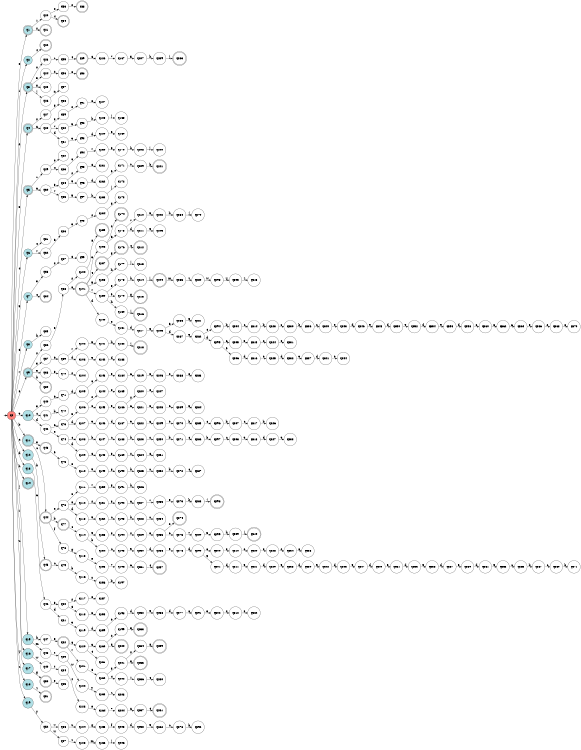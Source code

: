 digraph APTAALF {
__start0 [style = invis, shape = none, label = "", width = 0, height = 0];

rankdir=LR;
size="8,5";

s0 [style="filled", color="black", fillcolor="#ff817b" shape="circle", label="q0"];
s1 [style="rounded,filled", color="black", fillcolor="powderblue" shape="doublecircle", label="q1"];
s2 [style="filled", color="black", fillcolor="powderblue" shape="circle", label="q2"];
s3 [style="rounded,filled", color="black", fillcolor="powderblue" shape="doublecircle", label="q3"];
s4 [style="rounded,filled", color="black", fillcolor="powderblue" shape="doublecircle", label="q4"];
s5 [style="rounded,filled", color="black", fillcolor="powderblue" shape="doublecircle", label="q5"];
s6 [style="filled", color="black", fillcolor="powderblue" shape="circle", label="q6"];
s7 [style="filled", color="black", fillcolor="powderblue" shape="circle", label="q7"];
s8 [style="filled", color="black", fillcolor="powderblue" shape="circle", label="q8"];
s9 [style="rounded,filled", color="black", fillcolor="powderblue" shape="doublecircle", label="q9"];
s10 [style="filled", color="black", fillcolor="powderblue" shape="circle", label="q10"];
s11 [style="rounded,filled", color="black", fillcolor="powderblue" shape="doublecircle", label="q11"];
s12 [style="filled", color="black", fillcolor="powderblue" shape="circle", label="q12"];
s13 [style="filled", color="black", fillcolor="powderblue" shape="circle", label="q13"];
s14 [style="rounded,filled", color="black", fillcolor="powderblue" shape="doublecircle", label="q14"];
s15 [style="filled", color="black", fillcolor="powderblue" shape="circle", label="q15"];
s16 [style="filled", color="black", fillcolor="powderblue" shape="circle", label="q16"];
s17 [style="filled", color="black", fillcolor="powderblue" shape="circle", label="q17"];
s18 [style="filled", color="black", fillcolor="powderblue" shape="circle", label="q18"];
s19 [style="filled", color="black", fillcolor="powderblue" shape="circle", label="q19"];
s20 [style="filled", color="black", fillcolor="white" shape="circle", label="q20"];
s21 [style="rounded,filled", color="black", fillcolor="white" shape="doublecircle", label="q21"];
s22 [style="rounded,filled", color="black", fillcolor="white" shape="doublecircle", label="q22"];
s23 [style="filled", color="black", fillcolor="white" shape="circle", label="q23"];
s24 [style="filled", color="black", fillcolor="white" shape="circle", label="q24"];
s25 [style="filled", color="black", fillcolor="white" shape="circle", label="q25"];
s26 [style="filled", color="black", fillcolor="white" shape="circle", label="q26"];
s27 [style="filled", color="black", fillcolor="white" shape="circle", label="q27"];
s28 [style="filled", color="black", fillcolor="white" shape="circle", label="q28"];
s29 [style="filled", color="black", fillcolor="white" shape="circle", label="q29"];
s30 [style="filled", color="black", fillcolor="white" shape="circle", label="q30"];
s31 [style="filled", color="black", fillcolor="white" shape="circle", label="q31"];
s32 [style="filled", color="black", fillcolor="white" shape="circle", label="q32"];
s33 [style="filled", color="black", fillcolor="white" shape="circle", label="q33"];
s34 [style="rounded,filled", color="black", fillcolor="white" shape="doublecircle", label="q34"];
s35 [style="filled", color="black", fillcolor="white" shape="circle", label="q35"];
s36 [style="filled", color="black", fillcolor="white" shape="circle", label="q36"];
s37 [style="filled", color="black", fillcolor="white" shape="circle", label="q37"];
s38 [style="filled", color="black", fillcolor="white" shape="circle", label="q38"];
s39 [style="rounded,filled", color="black", fillcolor="white" shape="doublecircle", label="q39"];
s40 [style="filled", color="black", fillcolor="white" shape="circle", label="q40"];
s41 [style="filled", color="black", fillcolor="white" shape="circle", label="q41"];
s42 [style="filled", color="black", fillcolor="white" shape="circle", label="q42"];
s43 [style="rounded,filled", color="black", fillcolor="white" shape="doublecircle", label="q43"];
s44 [style="rounded,filled", color="black", fillcolor="white" shape="doublecircle", label="q44"];
s45 [style="rounded,filled", color="black", fillcolor="white" shape="doublecircle", label="q45"];
s46 [style="filled", color="black", fillcolor="white" shape="circle", label="q46"];
s47 [style="filled", color="black", fillcolor="white" shape="circle", label="q47"];
s48 [style="filled", color="black", fillcolor="white" shape="circle", label="q48"];
s49 [style="filled", color="black", fillcolor="white" shape="circle", label="q49"];
s50 [style="rounded,filled", color="black", fillcolor="white" shape="doublecircle", label="q50"];
s51 [style="rounded,filled", color="black", fillcolor="white" shape="doublecircle", label="q51"];
s52 [style="filled", color="black", fillcolor="white" shape="circle", label="q52"];
s53 [style="filled", color="black", fillcolor="white" shape="circle", label="q53"];
s54 [style="rounded,filled", color="black", fillcolor="white" shape="doublecircle", label="q54"];
s55 [style="filled", color="black", fillcolor="white" shape="circle", label="q55"];
s56 [style="filled", color="black", fillcolor="white" shape="circle", label="q56"];
s57 [style="filled", color="black", fillcolor="white" shape="circle", label="q57"];
s58 [style="filled", color="black", fillcolor="white" shape="circle", label="q58"];
s59 [style="filled", color="black", fillcolor="white" shape="circle", label="q59"];
s60 [style="filled", color="black", fillcolor="white" shape="circle", label="q60"];
s61 [style="filled", color="black", fillcolor="white" shape="circle", label="q61"];
s62 [style="filled", color="black", fillcolor="white" shape="circle", label="q62"];
s63 [style="filled", color="black", fillcolor="white" shape="circle", label="q63"];
s64 [style="filled", color="black", fillcolor="white" shape="circle", label="q64"];
s65 [style="filled", color="black", fillcolor="white" shape="circle", label="q65"];
s66 [style="filled", color="black", fillcolor="white" shape="circle", label="q66"];
s67 [style="filled", color="black", fillcolor="white" shape="circle", label="q67"];
s68 [style="filled", color="black", fillcolor="white" shape="circle", label="q68"];
s69 [style="filled", color="black", fillcolor="white" shape="circle", label="q69"];
s70 [style="filled", color="black", fillcolor="white" shape="circle", label="q70"];
s71 [style="filled", color="black", fillcolor="white" shape="circle", label="q71"];
s72 [style="filled", color="black", fillcolor="white" shape="circle", label="q72"];
s73 [style="filled", color="black", fillcolor="white" shape="circle", label="q73"];
s74 [style="filled", color="black", fillcolor="white" shape="circle", label="q74"];
s75 [style="filled", color="black", fillcolor="white" shape="circle", label="q75"];
s76 [style="filled", color="black", fillcolor="white" shape="circle", label="q76"];
s77 [style="rounded,filled", color="black", fillcolor="white" shape="doublecircle", label="q77"];
s78 [style="filled", color="black", fillcolor="white" shape="circle", label="q78"];
s79 [style="filled", color="black", fillcolor="white" shape="circle", label="q79"];
s80 [style="filled", color="black", fillcolor="white" shape="circle", label="q80"];
s81 [style="filled", color="black", fillcolor="white" shape="circle", label="q81"];
s82 [style="rounded,filled", color="black", fillcolor="white" shape="doublecircle", label="q82"];
s83 [style="filled", color="black", fillcolor="white" shape="circle", label="q83"];
s84 [style="filled", color="black", fillcolor="white" shape="circle", label="q84"];
s85 [style="filled", color="black", fillcolor="white" shape="circle", label="q85"];
s86 [style="filled", color="black", fillcolor="white" shape="circle", label="q86"];
s87 [style="filled", color="black", fillcolor="white" shape="circle", label="q87"];
s88 [style="rounded,filled", color="black", fillcolor="white" shape="doublecircle", label="q88"];
s89 [style="rounded,filled", color="black", fillcolor="white" shape="doublecircle", label="q89"];
s90 [style="rounded,filled", color="black", fillcolor="white" shape="doublecircle", label="q90"];
s91 [style="filled", color="black", fillcolor="white" shape="circle", label="q91"];
s92 [style="filled", color="black", fillcolor="white" shape="circle", label="q92"];
s93 [style="filled", color="black", fillcolor="white" shape="circle", label="q93"];
s94 [style="filled", color="black", fillcolor="white" shape="circle", label="q94"];
s95 [style="filled", color="black", fillcolor="white" shape="circle", label="q95"];
s96 [style="filled", color="black", fillcolor="white" shape="circle", label="q96"];
s97 [style="filled", color="black", fillcolor="white" shape="circle", label="q97"];
s98 [style="filled", color="black", fillcolor="white" shape="circle", label="q98"];
s99 [style="filled", color="black", fillcolor="white" shape="circle", label="q99"];
s100 [style="filled", color="black", fillcolor="white" shape="circle", label="q100"];
s101 [style="rounded,filled", color="black", fillcolor="white" shape="doublecircle", label="q101"];
s102 [style="filled", color="black", fillcolor="white" shape="circle", label="q102"];
s103 [style="filled", color="black", fillcolor="white" shape="circle", label="q103"];
s104 [style="filled", color="black", fillcolor="white" shape="circle", label="q104"];
s105 [style="filled", color="black", fillcolor="white" shape="circle", label="q105"];
s106 [style="filled", color="black", fillcolor="white" shape="circle", label="q106"];
s107 [style="filled", color="black", fillcolor="white" shape="circle", label="q107"];
s108 [style="filled", color="black", fillcolor="white" shape="circle", label="q108"];
s109 [style="filled", color="black", fillcolor="white" shape="circle", label="q109"];
s110 [style="filled", color="black", fillcolor="white" shape="circle", label="q110"];
s111 [style="filled", color="black", fillcolor="white" shape="circle", label="q111"];
s112 [style="filled", color="black", fillcolor="white" shape="circle", label="q112"];
s113 [style="filled", color="black", fillcolor="white" shape="circle", label="q113"];
s114 [style="filled", color="black", fillcolor="white" shape="circle", label="q114"];
s115 [style="filled", color="black", fillcolor="white" shape="circle", label="q115"];
s116 [style="filled", color="black", fillcolor="white" shape="circle", label="q116"];
s117 [style="filled", color="black", fillcolor="white" shape="circle", label="q117"];
s118 [style="filled", color="black", fillcolor="white" shape="circle", label="q118"];
s119 [style="filled", color="black", fillcolor="white" shape="circle", label="q119"];
s120 [style="filled", color="black", fillcolor="white" shape="circle", label="q120"];
s121 [style="filled", color="black", fillcolor="white" shape="circle", label="q121"];
s122 [style="filled", color="black", fillcolor="white" shape="circle", label="q122"];
s123 [style="filled", color="black", fillcolor="white" shape="circle", label="q123"];
s124 [style="filled", color="black", fillcolor="white" shape="circle", label="q124"];
s125 [style="filled", color="black", fillcolor="white" shape="circle", label="q125"];
s126 [style="filled", color="black", fillcolor="white" shape="circle", label="q126"];
s127 [style="filled", color="black", fillcolor="white" shape="circle", label="q127"];
s128 [style="filled", color="black", fillcolor="white" shape="circle", label="q128"];
s129 [style="filled", color="black", fillcolor="white" shape="circle", label="q129"];
s130 [style="filled", color="black", fillcolor="white" shape="circle", label="q130"];
s131 [style="filled", color="black", fillcolor="white" shape="circle", label="q131"];
s132 [style="filled", color="black", fillcolor="white" shape="circle", label="q132"];
s133 [style="filled", color="black", fillcolor="white" shape="circle", label="q133"];
s134 [style="filled", color="black", fillcolor="white" shape="circle", label="q134"];
s135 [style="rounded,filled", color="black", fillcolor="white" shape="doublecircle", label="q135"];
s136 [style="filled", color="black", fillcolor="white" shape="circle", label="q136"];
s137 [style="rounded,filled", color="black", fillcolor="white" shape="doublecircle", label="q137"];
s138 [style="filled", color="black", fillcolor="white" shape="circle", label="q138"];
s139 [style="filled", color="black", fillcolor="white" shape="circle", label="q139"];
s140 [style="filled", color="black", fillcolor="white" shape="circle", label="q140"];
s141 [style="filled", color="black", fillcolor="white" shape="circle", label="q141"];
s142 [style="filled", color="black", fillcolor="white" shape="circle", label="q142"];
s143 [style="filled", color="black", fillcolor="white" shape="circle", label="q143"];
s144 [style="filled", color="black", fillcolor="white" shape="circle", label="q144"];
s145 [style="filled", color="black", fillcolor="white" shape="circle", label="q145"];
s146 [style="filled", color="black", fillcolor="white" shape="circle", label="q146"];
s147 [style="filled", color="black", fillcolor="white" shape="circle", label="q147"];
s148 [style="filled", color="black", fillcolor="white" shape="circle", label="q148"];
s149 [style="filled", color="black", fillcolor="white" shape="circle", label="q149"];
s150 [style="filled", color="black", fillcolor="white" shape="circle", label="q150"];
s151 [style="filled", color="black", fillcolor="white" shape="circle", label="q151"];
s152 [style="filled", color="black", fillcolor="white" shape="circle", label="q152"];
s153 [style="filled", color="black", fillcolor="white" shape="circle", label="q153"];
s154 [style="filled", color="black", fillcolor="white" shape="circle", label="q154"];
s155 [style="filled", color="black", fillcolor="white" shape="circle", label="q155"];
s156 [style="filled", color="black", fillcolor="white" shape="circle", label="q156"];
s157 [style="filled", color="black", fillcolor="white" shape="circle", label="q157"];
s158 [style="filled", color="black", fillcolor="white" shape="circle", label="q158"];
s159 [style="filled", color="black", fillcolor="white" shape="circle", label="q159"];
s160 [style="filled", color="black", fillcolor="white" shape="circle", label="q160"];
s161 [style="filled", color="black", fillcolor="white" shape="circle", label="q161"];
s162 [style="filled", color="black", fillcolor="white" shape="circle", label="q162"];
s163 [style="filled", color="black", fillcolor="white" shape="circle", label="q163"];
s164 [style="filled", color="black", fillcolor="white" shape="circle", label="q164"];
s165 [style="filled", color="black", fillcolor="white" shape="circle", label="q165"];
s166 [style="filled", color="black", fillcolor="white" shape="circle", label="q166"];
s167 [style="filled", color="black", fillcolor="white" shape="circle", label="q167"];
s168 [style="filled", color="black", fillcolor="white" shape="circle", label="q168"];
s169 [style="filled", color="black", fillcolor="white" shape="circle", label="q169"];
s170 [style="filled", color="black", fillcolor="white" shape="circle", label="q170"];
s171 [style="filled", color="black", fillcolor="white" shape="circle", label="q171"];
s172 [style="filled", color="black", fillcolor="white" shape="circle", label="q172"];
s173 [style="filled", color="black", fillcolor="white" shape="circle", label="q173"];
s174 [style="rounded,filled", color="black", fillcolor="white" shape="doublecircle", label="q174"];
s175 [style="filled", color="black", fillcolor="white" shape="circle", label="q175"];
s176 [style="rounded,filled", color="black", fillcolor="white" shape="doublecircle", label="q176"];
s177 [style="filled", color="black", fillcolor="white" shape="circle", label="q177"];
s178 [style="filled", color="black", fillcolor="white" shape="circle", label="q178"];
s179 [style="filled", color="black", fillcolor="white" shape="circle", label="q179"];
s180 [style="filled", color="black", fillcolor="white" shape="circle", label="q180"];
s181 [style="filled", color="black", fillcolor="white" shape="circle", label="q181"];
s182 [style="filled", color="black", fillcolor="white" shape="circle", label="q182"];
s183 [style="filled", color="black", fillcolor="white" shape="circle", label="q183"];
s184 [style="filled", color="black", fillcolor="white" shape="circle", label="q184"];
s185 [style="filled", color="black", fillcolor="white" shape="circle", label="q185"];
s186 [style="filled", color="black", fillcolor="white" shape="circle", label="q186"];
s187 [style="filled", color="black", fillcolor="white" shape="circle", label="q187"];
s188 [style="filled", color="black", fillcolor="white" shape="circle", label="q188"];
s189 [style="filled", color="black", fillcolor="white" shape="circle", label="q189"];
s190 [style="filled", color="black", fillcolor="white" shape="circle", label="q190"];
s191 [style="filled", color="black", fillcolor="white" shape="circle", label="q191"];
s192 [style="filled", color="black", fillcolor="white" shape="circle", label="q192"];
s193 [style="filled", color="black", fillcolor="white" shape="circle", label="q193"];
s194 [style="filled", color="black", fillcolor="white" shape="circle", label="q194"];
s195 [style="filled", color="black", fillcolor="white" shape="circle", label="q195"];
s196 [style="filled", color="black", fillcolor="white" shape="circle", label="q196"];
s197 [style="filled", color="black", fillcolor="white" shape="circle", label="q197"];
s198 [style="filled", color="black", fillcolor="white" shape="circle", label="q198"];
s199 [style="filled", color="black", fillcolor="white" shape="circle", label="q199"];
s200 [style="rounded,filled", color="black", fillcolor="white" shape="doublecircle", label="q200"];
s201 [style="filled", color="black", fillcolor="white" shape="circle", label="q201"];
s202 [style="filled", color="black", fillcolor="white" shape="circle", label="q202"];
s203 [style="filled", color="black", fillcolor="white" shape="circle", label="q203"];
s204 [style="filled", color="black", fillcolor="white" shape="circle", label="q204"];
s205 [style="filled", color="black", fillcolor="white" shape="circle", label="q205"];
s206 [style="filled", color="black", fillcolor="white" shape="circle", label="q206"];
s207 [style="filled", color="black", fillcolor="white" shape="circle", label="q207"];
s208 [style="filled", color="black", fillcolor="white" shape="circle", label="q208"];
s209 [style="filled", color="black", fillcolor="white" shape="circle", label="q209"];
s210 [style="filled", color="black", fillcolor="white" shape="circle", label="q210"];
s211 [style="filled", color="black", fillcolor="white" shape="circle", label="q211"];
s212 [style="rounded,filled", color="black", fillcolor="white" shape="doublecircle", label="q212"];
s213 [style="filled", color="black", fillcolor="white" shape="circle", label="q213"];
s214 [style="filled", color="black", fillcolor="white" shape="circle", label="q214"];
s215 [style="rounded,filled", color="black", fillcolor="white" shape="doublecircle", label="q215"];
s216 [style="rounded,filled", color="black", fillcolor="white" shape="doublecircle", label="q216"];
s217 [style="filled", color="black", fillcolor="white" shape="circle", label="q217"];
s218 [style="rounded,filled", color="black", fillcolor="white" shape="doublecircle", label="q218"];
s219 [style="filled", color="black", fillcolor="white" shape="circle", label="q219"];
s220 [style="filled", color="black", fillcolor="white" shape="circle", label="q220"];
s221 [style="filled", color="black", fillcolor="white" shape="circle", label="q221"];
s222 [style="filled", color="black", fillcolor="white" shape="circle", label="q222"];
s223 [style="filled", color="black", fillcolor="white" shape="circle", label="q223"];
s224 [style="filled", color="black", fillcolor="white" shape="circle", label="q224"];
s225 [style="filled", color="black", fillcolor="white" shape="circle", label="q225"];
s226 [style="filled", color="black", fillcolor="white" shape="circle", label="q226"];
s227 [style="filled", color="black", fillcolor="white" shape="circle", label="q227"];
s228 [style="filled", color="black", fillcolor="white" shape="circle", label="q228"];
s229 [style="filled", color="black", fillcolor="white" shape="circle", label="q229"];
s230 [style="filled", color="black", fillcolor="white" shape="circle", label="q230"];
s231 [style="filled", color="black", fillcolor="white" shape="circle", label="q231"];
s232 [style="filled", color="black", fillcolor="white" shape="circle", label="q232"];
s233 [style="rounded,filled", color="black", fillcolor="white" shape="doublecircle", label="q233"];
s234 [style="filled", color="black", fillcolor="white" shape="circle", label="q234"];
s235 [style="rounded,filled", color="black", fillcolor="white" shape="doublecircle", label="q235"];
s236 [style="filled", color="black", fillcolor="white" shape="circle", label="q236"];
s237 [style="filled", color="black", fillcolor="white" shape="circle", label="q237"];
s238 [style="filled", color="black", fillcolor="white" shape="circle", label="q238"];
s239 [style="filled", color="black", fillcolor="white" shape="circle", label="q239"];
s240 [style="filled", color="black", fillcolor="white" shape="circle", label="q240"];
s241 [style="rounded,filled", color="black", fillcolor="white" shape="doublecircle", label="q241"];
s242 [style="filled", color="black", fillcolor="white" shape="circle", label="q242"];
s243 [style="filled", color="black", fillcolor="white" shape="circle", label="q243"];
s244 [style="rounded,filled", color="black", fillcolor="white" shape="doublecircle", label="q244"];
s245 [style="filled", color="black", fillcolor="white" shape="circle", label="q245"];
s246 [style="filled", color="black", fillcolor="white" shape="circle", label="q246"];
s247 [style="filled", color="black", fillcolor="white" shape="circle", label="q247"];
s248 [style="filled", color="black", fillcolor="white" shape="circle", label="q248"];
s249 [style="filled", color="black", fillcolor="white" shape="circle", label="q249"];
s250 [style="filled", color="black", fillcolor="white" shape="circle", label="q250"];
s251 [style="filled", color="black", fillcolor="white" shape="circle", label="q251"];
s252 [style="filled", color="black", fillcolor="white" shape="circle", label="q252"];
s253 [style="filled", color="black", fillcolor="white" shape="circle", label="q253"];
s254 [style="filled", color="black", fillcolor="white" shape="circle", label="q254"];
s255 [style="filled", color="black", fillcolor="white" shape="circle", label="q255"];
s256 [style="filled", color="black", fillcolor="white" shape="circle", label="q256"];
s257 [style="rounded,filled", color="black", fillcolor="white" shape="doublecircle", label="q257"];
s258 [style="filled", color="black", fillcolor="white" shape="circle", label="q258"];
s259 [style="rounded,filled", color="black", fillcolor="white" shape="doublecircle", label="q259"];
s260 [style="filled", color="black", fillcolor="white" shape="circle", label="q260"];
s261 [style="rounded,filled", color="black", fillcolor="white" shape="doublecircle", label="q261"];
s262 [style="filled", color="black", fillcolor="white" shape="circle", label="q262"];
s263 [style="rounded,filled", color="black", fillcolor="white" shape="doublecircle", label="q263"];
s264 [style="filled", color="black", fillcolor="white" shape="circle", label="q264"];
s265 [style="filled", color="black", fillcolor="white" shape="circle", label="q265"];
s266 [style="filled", color="black", fillcolor="white" shape="circle", label="q266"];
s267 [style="filled", color="black", fillcolor="white" shape="circle", label="q267"];
s268 [style="filled", color="black", fillcolor="white" shape="circle", label="q268"];
s269 [style="filled", color="black", fillcolor="white" shape="circle", label="q269"];
s270 [style="filled", color="black", fillcolor="white" shape="circle", label="q270"];
s271 [style="filled", color="black", fillcolor="white" shape="circle", label="q271"];
s272 [style="filled", color="black", fillcolor="white" shape="circle", label="q272"];
s273 [style="filled", color="black", fillcolor="white" shape="circle", label="q273"];
s274 [style="rounded,filled", color="black", fillcolor="white" shape="doublecircle", label="q274"];
s275 [style="filled", color="black", fillcolor="white" shape="circle", label="q275"];
s276 [style="filled", color="black", fillcolor="white" shape="circle", label="q276"];
s277 [style="filled", color="black", fillcolor="white" shape="circle", label="q277"];
s278 [style="filled", color="black", fillcolor="white" shape="circle", label="q278"];
s279 [style="filled", color="black", fillcolor="white" shape="circle", label="q279"];
s280 [style="filled", color="black", fillcolor="white" shape="circle", label="q280"];
s281 [style="filled", color="black", fillcolor="white" shape="circle", label="q281"];
s282 [style="filled", color="black", fillcolor="white" shape="circle", label="q282"];
s283 [style="filled", color="black", fillcolor="white" shape="circle", label="q283"];
s284 [style="filled", color="black", fillcolor="white" shape="circle", label="q284"];
s285 [style="filled", color="black", fillcolor="white" shape="circle", label="q285"];
s286 [style="filled", color="black", fillcolor="white" shape="circle", label="q286"];
s287 [style="filled", color="black", fillcolor="white" shape="circle", label="q287"];
s288 [style="filled", color="black", fillcolor="white" shape="circle", label="q288"];
s289 [style="filled", color="black", fillcolor="white" shape="circle", label="q289"];
s290 [style="filled", color="black", fillcolor="white" shape="circle", label="q290"];
s291 [style="filled", color="black", fillcolor="white" shape="circle", label="q291"];
s292 [style="filled", color="black", fillcolor="white" shape="circle", label="q292"];
s293 [style="filled", color="black", fillcolor="white" shape="circle", label="q293"];
s294 [style="filled", color="black", fillcolor="white" shape="circle", label="q294"];
s295 [style="filled", color="black", fillcolor="white" shape="circle", label="q295"];
s296 [style="filled", color="black", fillcolor="white" shape="circle", label="q296"];
s297 [style="filled", color="black", fillcolor="white" shape="circle", label="q297"];
s298 [style="rounded,filled", color="black", fillcolor="white" shape="doublecircle", label="q298"];
s299 [style="filled", color="black", fillcolor="white" shape="circle", label="q299"];
s300 [style="filled", color="black", fillcolor="white" shape="circle", label="q300"];
s301 [style="filled", color="black", fillcolor="white" shape="circle", label="q301"];
s302 [style="filled", color="black", fillcolor="white" shape="circle", label="q302"];
s303 [style="filled", color="black", fillcolor="white" shape="circle", label="q303"];
s304 [style="filled", color="black", fillcolor="white" shape="circle", label="q304"];
s305 [style="filled", color="black", fillcolor="white" shape="circle", label="q305"];
s306 [style="filled", color="black", fillcolor="white" shape="circle", label="q306"];
s307 [style="filled", color="black", fillcolor="white" shape="circle", label="q307"];
s308 [style="filled", color="black", fillcolor="white" shape="circle", label="q308"];
s309 [style="filled", color="black", fillcolor="white" shape="circle", label="q309"];
s310 [style="filled", color="black", fillcolor="white" shape="circle", label="q310"];
s311 [style="filled", color="black", fillcolor="white" shape="circle", label="q311"];
s312 [style="filled", color="black", fillcolor="white" shape="circle", label="q312"];
s313 [style="filled", color="black", fillcolor="white" shape="circle", label="q313"];
s314 [style="filled", color="black", fillcolor="white" shape="circle", label="q314"];
s315 [style="filled", color="black", fillcolor="white" shape="circle", label="q315"];
s316 [style="filled", color="black", fillcolor="white" shape="circle", label="q316"];
s317 [style="filled", color="black", fillcolor="white" shape="circle", label="q317"];
s318 [style="filled", color="black", fillcolor="white" shape="circle", label="q318"];
s319 [style="rounded,filled", color="black", fillcolor="white" shape="doublecircle", label="q319"];
s320 [style="filled", color="black", fillcolor="white" shape="circle", label="q320"];
s321 [style="filled", color="black", fillcolor="white" shape="circle", label="q321"];
s322 [style="filled", color="black", fillcolor="white" shape="circle", label="q322"];
s323 [style="filled", color="black", fillcolor="white" shape="circle", label="q323"];
s324 [style="filled", color="black", fillcolor="white" shape="circle", label="q324"];
s325 [style="filled", color="black", fillcolor="white" shape="circle", label="q325"];
s326 [style="filled", color="black", fillcolor="white" shape="circle", label="q326"];
s327 [style="filled", color="black", fillcolor="white" shape="circle", label="q327"];
s328 [style="filled", color="black", fillcolor="white" shape="circle", label="q328"];
s329 [style="filled", color="black", fillcolor="white" shape="circle", label="q329"];
s330 [style="filled", color="black", fillcolor="white" shape="circle", label="q330"];
s331 [style="filled", color="black", fillcolor="white" shape="circle", label="q331"];
s332 [style="filled", color="black", fillcolor="white" shape="circle", label="q332"];
s333 [style="filled", color="black", fillcolor="white" shape="circle", label="q333"];
s334 [style="filled", color="black", fillcolor="white" shape="circle", label="q334"];
s335 [style="filled", color="black", fillcolor="white" shape="circle", label="q335"];
s336 [style="filled", color="black", fillcolor="white" shape="circle", label="q336"];
s337 [style="filled", color="black", fillcolor="white" shape="circle", label="q337"];
s338 [style="filled", color="black", fillcolor="white" shape="circle", label="q338"];
s339 [style="filled", color="black", fillcolor="white" shape="circle", label="q339"];
s340 [style="filled", color="black", fillcolor="white" shape="circle", label="q340"];
s341 [style="filled", color="black", fillcolor="white" shape="circle", label="q341"];
s342 [style="filled", color="black", fillcolor="white" shape="circle", label="q342"];
s343 [style="filled", color="black", fillcolor="white" shape="circle", label="q343"];
s344 [style="filled", color="black", fillcolor="white" shape="circle", label="q344"];
s345 [style="filled", color="black", fillcolor="white" shape="circle", label="q345"];
s346 [style="filled", color="black", fillcolor="white" shape="circle", label="q346"];
s347 [style="filled", color="black", fillcolor="white" shape="circle", label="q347"];
s348 [style="filled", color="black", fillcolor="white" shape="circle", label="q348"];
s349 [style="filled", color="black", fillcolor="white" shape="circle", label="q349"];
s350 [style="filled", color="black", fillcolor="white" shape="circle", label="q350"];
s351 [style="filled", color="black", fillcolor="white" shape="circle", label="q351"];
s352 [style="filled", color="black", fillcolor="white" shape="circle", label="q352"];
s353 [style="filled", color="black", fillcolor="white" shape="circle", label="q353"];
s354 [style="filled", color="black", fillcolor="white" shape="circle", label="q354"];
s355 [style="filled", color="black", fillcolor="white" shape="circle", label="q355"];
s356 [style="filled", color="black", fillcolor="white" shape="circle", label="q356"];
s357 [style="filled", color="black", fillcolor="white" shape="circle", label="q357"];
s358 [style="filled", color="black", fillcolor="white" shape="circle", label="q358"];
s359 [style="filled", color="black", fillcolor="white" shape="circle", label="q359"];
s360 [style="filled", color="black", fillcolor="white" shape="circle", label="q360"];
s361 [style="filled", color="black", fillcolor="white" shape="circle", label="q361"];
s362 [style="filled", color="black", fillcolor="white" shape="circle", label="q362"];
s363 [style="filled", color="black", fillcolor="white" shape="circle", label="q363"];
s364 [style="filled", color="black", fillcolor="white" shape="circle", label="q364"];
s365 [style="filled", color="black", fillcolor="white" shape="circle", label="q365"];
s366 [style="filled", color="black", fillcolor="white" shape="circle", label="q366"];
s367 [style="filled", color="black", fillcolor="white" shape="circle", label="q367"];
s368 [style="filled", color="black", fillcolor="white" shape="circle", label="q368"];
s369 [style="filled", color="black", fillcolor="white" shape="circle", label="q369"];
s370 [style="filled", color="black", fillcolor="white" shape="circle", label="q370"];
s371 [style="filled", color="black", fillcolor="white" shape="circle", label="q371"];
subgraph cluster_main { 
	graph [pad=".75", ranksep="0.15", nodesep="0.15"];
	 style=invis; 
	__start0 -> s0 [penwidth=2];
}
s0 -> s1 [label="0"];
s0 -> s2 [label="1"];
s0 -> s3 [label="2"];
s0 -> s4 [label="3"];
s0 -> s5 [label="4"];
s0 -> s6 [label="5"];
s0 -> s7 [label="6"];
s0 -> s8 [label="7"];
s0 -> s9 [label="8"];
s0 -> s10 [label="9"];
s0 -> s11 [label="b"];
s0 -> s12 [label="c"];
s0 -> s13 [label="d"];
s0 -> s14 [label="h"];
s0 -> s15 [label="j"];
s0 -> s16 [label="r"];
s0 -> s17 [label="u"];
s0 -> s18 [label="y"];
s0 -> s19 [label="z"];
s1 -> s20 [label="1"];
s1 -> s21 [label="2"];
s2 -> s22 [label="4"];
s3 -> s23 [label="0"];
s3 -> s24 [label="3"];
s3 -> s25 [label="8"];
s3 -> s26 [label="j"];
s4 -> s27 [label="2"];
s4 -> s28 [label="6"];
s5 -> s29 [label="1"];
s5 -> s30 [label="6"];
s6 -> s31 [label="4"];
s6 -> s32 [label="7"];
s7 -> s33 [label="3"];
s7 -> s34 [label="4"];
s8 -> s35 [label="h"];
s9 -> s36 [label="2"];
s9 -> s37 [label="3"];
s9 -> s38 [label="9"];
s9 -> s39 [label="b"];
s10 -> s40 [label="3"];
s10 -> s41 [label="c"];
s10 -> s42 [label="d"];
s11 -> s43 [label="8"];
s11 -> s44 [label="c"];
s12 -> s45 [label="b"];
s13 -> s46 [label="6"];
s15 -> s47 [label="h"];
s15 -> s48 [label="m"];
s16 -> s49 [label="w"];
s17 -> s50 [label="g"];
s18 -> s51 [label="z"];
s19 -> s52 [label="y"];
s20 -> s53 [label="0"];
s20 -> s54 [label="4"];
s23 -> s55 [label="1"];
s24 -> s56 [label="2"];
s26 -> s57 [label="n"];
s27 -> s58 [label="8"];
s28 -> s59 [label="3"];
s28 -> s60 [label="7"];
s28 -> s61 [label="d"];
s29 -> s62 [label="0"];
s29 -> s63 [label="4"];
s30 -> s64 [label="3"];
s30 -> s65 [label="7"];
s32 -> s66 [label="6"];
s33 -> s67 [label="2"];
s36 -> s68 [label="3"];
s37 -> s69 [label="6"];
s38 -> s70 [label="8"];
s40 -> s71 [label="6"];
s41 -> s72 [label="b"];
s42 -> s73 [label="6"];
s42 -> s74 [label="9"];
s43 -> s75 [label="9"];
s44 -> s76 [label="9"];
s44 -> s77 [label="b"];
s44 -> s78 [label="f"];
s45 -> s79 [label="c"];
s46 -> s80 [label="3"];
s46 -> s81 [label="d"];
s47 -> s82 [label="5"];
s48 -> s83 [label="t"];
s49 -> s84 [label="t"];
s50 -> s85 [label="e"];
s52 -> s86 [label="v"];
s52 -> s87 [label="w"];
s53 -> s88 [label="2"];
s55 -> s89 [label="4"];
s56 -> s90 [label="8"];
s59 -> s91 [label="2"];
s60 -> s92 [label="5"];
s61 -> s93 [label="9"];
s63 -> s94 [label="6"];
s64 -> s95 [label="2"];
s64 -> s96 [label="9"];
s65 -> s97 [label="5"];
s66 -> s98 [label="3"];
s67 -> s99 [label="8"];
s68 -> s100 [label="2"];
s68 -> s101 [label="6"];
s69 -> s102 [label="7"];
s69 -> s103 [label="d"];
s70 -> s104 [label="2"];
s71 -> s105 [label="d"];
s73 -> s106 [label="3"];
s73 -> s107 [label="d"];
s74 -> s108 [label="c"];
s74 -> s109 [label="d"];
s75 -> s110 [label="8"];
s76 -> s111 [label="6"];
s76 -> s112 [label="8"];
s76 -> s113 [label="d"];
s77 -> s114 [label="c"];
s78 -> s115 [label="g"];
s79 -> s116 [label="b"];
s80 -> s117 [label="2"];
s80 -> s118 [label="6"];
s81 -> s119 [label="9"];
s82 -> s120 [label="6"];
s82 -> s121 [label="7"];
s83 -> s122 [label="w"];
s84 -> s123 [label="s"];
s86 -> s124 [label="u"];
s87 -> s125 [label="t"];
s89 -> s126 [label="6"];
s91 -> s127 [label="8"];
s92 -> s128 [label="h"];
s93 -> s129 [label="d"];
s94 -> s130 [label="7"];
s95 -> s131 [label="8"];
s96 -> s132 [label="d"];
s97 -> s133 [label="h"];
s98 -> s134 [label="2"];
s100 -> s135 [label="8"];
s101 -> s136 [label="3"];
s101 -> s137 [label="4"];
s101 -> s138 [label="5"];
s101 -> s139 [label="7"];
s101 -> s140 [label="d"];
s102 -> s141 [label="5"];
s103 -> s142 [label="9"];
s105 -> s143 [label="6"];
s106 -> s144 [label="2"];
s106 -> s145 [label="6"];
s107 -> s146 [label="9"];
s108 -> s147 [label="b"];
s109 -> s148 [label="6"];
s110 -> s149 [label="9"];
s111 -> s150 [label="7"];
s112 -> s151 [label="2"];
s113 -> s152 [label="9"];
s114 -> s153 [label="9"];
s114 -> s154 [label="b"];
s115 -> s155 [label="e"];
s116 -> s156 [label="c"];
s117 -> s157 [label="8"];
s118 -> s158 [label="3"];
s119 -> s159 [label="d"];
s120 -> s160 [label="3"];
s120 -> s161 [label="4"];
s121 -> s162 [label="6"];
s122 -> s163 [label="y"];
s123 -> s164 [label="e"];
s124 -> s165 [label="g"];
s125 -> s166 [label="m"];
s126 -> s167 [label="7"];
s128 -> s168 [label="j"];
s129 -> s169 [label="9"];
s130 -> s170 [label="5"];
s132 -> s171 [label="9"];
s133 -> s172 [label="j"];
s134 -> s173 [label="8"];
s136 -> s174 [label="2"];
s136 -> s175 [label="6"];
s137 -> s176 [label="5"];
s138 -> s177 [label="h"];
s139 -> s178 [label="5"];
s139 -> s179 [label="e"];
s139 -> s180 [label="h"];
s140 -> s181 [label="9"];
s141 -> s182 [label="h"];
s142 -> s183 [label="d"];
s143 -> s184 [label="3"];
s144 -> s185 [label="8"];
s145 -> s186 [label="3"];
s146 -> s187 [label="d"];
s147 -> s188 [label="c"];
s148 -> s189 [label="3"];
s149 -> s190 [label="8"];
s150 -> s191 [label="5"];
s151 -> s192 [label="3"];
s152 -> s193 [label="c"];
s153 -> s194 [label="8"];
s154 -> s195 [label="c"];
s155 -> s196 [label="7"];
s156 -> s197 [label="b"];
s159 -> s198 [label="9"];
s160 -> s199 [label="2"];
s160 -> s200 [label="8"];
s162 -> s201 [label="3"];
s162 -> s202 [label="4"];
s163 -> s203 [label="z"];
s164 -> s204 [label="7"];
s165 -> s205 [label="f"];
s166 -> s206 [label="j"];
s167 -> s207 [label="5"];
s170 -> s208 [label="h"];
s171 -> s209 [label="c"];
s175 -> s210 [label="7"];
s175 -> s211 [label="d"];
s176 -> s212 [label="4"];
s177 -> s213 [label="j"];
s178 -> s214 [label="h"];
s179 -> s215 [label="g"];
s180 -> s216 [label="j"];
s181 -> s217 [label="d"];
s182 -> s218 [label="j"];
s184 -> s219 [label="6"];
s186 -> s220 [label="2"];
s186 -> s221 [label="6"];
s187 -> s222 [label="9"];
s188 -> s223 [label="b"];
s189 -> s224 [label="2"];
s190 -> s225 [label="b"];
s191 -> s226 [label="h"];
s192 -> s227 [label="6"];
s193 -> s228 [label="b"];
s194 -> s229 [label="2"];
s195 -> s230 [label="9"];
s196 -> s231 [label="6"];
s198 -> s232 [label="d"];
s199 -> s233 [label="8"];
s201 -> s234 [label="2"];
s201 -> s235 [label="8"];
s202 -> s236 [label="1"];
s204 -> s237 [label="6"];
s205 -> s238 [label="d"];
s207 -> s239 [label="h"];
s208 -> s240 [label="j"];
s209 -> s241 [label="b"];
s210 -> s242 [label="5"];
s211 -> s243 [label="9"];
s214 -> s244 [label="j"];
s217 -> s245 [label="9"];
s219 -> s246 [label="3"];
s220 -> s247 [label="8"];
s221 -> s248 [label="3"];
s222 -> s249 [label="3"];
s223 -> s250 [label="c"];
s224 -> s251 [label="8"];
s225 -> s252 [label="c"];
s227 -> s253 [label="7"];
s228 -> s254 [label="c"];
s229 -> s255 [label="3"];
s230 -> s256 [label="d"];
s231 -> s257 [label="4"];
s232 -> s258 [label="9"];
s234 -> s259 [label="8"];
s236 -> s260 [label="4"];
s237 -> s261 [label="4"];
s238 -> s262 [label="9"];
s239 -> s263 [label="j"];
s242 -> s264 [label="h"];
s244 -> s265 [label="m"];
s245 -> s266 [label="6"];
s245 -> s267 [label="d"];
s246 -> s268 [label="2"];
s248 -> s269 [label="6"];
s249 -> s270 [label="9"];
s250 -> s271 [label="b"];
s252 -> s272 [label="b"];
s253 -> s273 [label="5"];
s255 -> s274 [label="2"];
s255 -> s275 [label="6"];
s256 -> s276 [label="9"];
s258 -> s277 [label="d"];
s262 -> s278 [label="c"];
s264 -> s279 [label="j"];
s265 -> s280 [label="t"];
s266 -> s281 [label="9"];
s267 -> s282 [label="9"];
s268 -> s283 [label="8"];
s269 -> s284 [label="3"];
s270 -> s285 [label="b"];
s271 -> s286 [label="c"];
s272 -> s287 [label="c"];
s273 -> s288 [label="h"];
s275 -> s289 [label="7"];
s276 -> s290 [label="d"];
s277 -> s291 [label="6"];
s278 -> s292 [label="b"];
s280 -> s293 [label="w"];
s282 -> s294 [label="c"];
s282 -> s295 [label="d"];
s285 -> s296 [label="c"];
s286 -> s297 [label="b"];
s288 -> s298 [label="j"];
s289 -> s299 [label="5"];
s290 -> s300 [label="6"];
s290 -> s301 [label="9"];
s291 -> s302 [label="3"];
s293 -> s303 [label="y"];
s294 -> s304 [label="b"];
s295 -> s305 [label="6"];
s295 -> s306 [label="9"];
s296 -> s307 [label="b"];
s297 -> s308 [label="c"];
s299 -> s309 [label="h"];
s300 -> s310 [label="3"];
s301 -> s311 [label="d"];
s302 -> s312 [label="2"];
s303 -> s313 [label="z"];
s304 -> s314 [label="c"];
s305 -> s315 [label="3"];
s306 -> s316 [label="d"];
s307 -> s317 [label="c"];
s308 -> s318 [label="9"];
s309 -> s319 [label="j"];
s310 -> s320 [label="6"];
s311 -> s321 [label="9"];
s312 -> s322 [label="8"];
s314 -> s323 [label="b"];
s315 -> s324 [label="2"];
s316 -> s325 [label="9"];
s317 -> s326 [label="b"];
s318 -> s327 [label="d"];
s320 -> s328 [label="3"];
s321 -> s329 [label="d"];
s323 -> s330 [label="c"];
s324 -> s331 [label="8"];
s325 -> s332 [label="d"];
s327 -> s333 [label="9"];
s328 -> s334 [label="2"];
s329 -> s335 [label="9"];
s330 -> s336 [label="b"];
s332 -> s337 [label="9"];
s334 -> s338 [label="8"];
s335 -> s339 [label="d"];
s336 -> s340 [label="c"];
s337 -> s341 [label="d"];
s339 -> s342 [label="9"];
s340 -> s343 [label="9"];
s341 -> s344 [label="9"];
s342 -> s345 [label="d"];
s343 -> s346 [label="d"];
s345 -> s347 [label="9"];
s346 -> s348 [label="9"];
s347 -> s349 [label="d"];
s348 -> s350 [label="d"];
s349 -> s351 [label="9"];
s350 -> s352 [label="9"];
s351 -> s353 [label="d"];
s352 -> s354 [label="d"];
s353 -> s355 [label="9"];
s354 -> s356 [label="9"];
s355 -> s357 [label="d"];
s356 -> s358 [label="d"];
s357 -> s359 [label="9"];
s358 -> s360 [label="6"];
s359 -> s361 [label="d"];
s360 -> s362 [label="3"];
s361 -> s363 [label="9"];
s362 -> s364 [label="6"];
s363 -> s365 [label="c"];
s364 -> s366 [label="3"];
s365 -> s367 [label="b"];
s366 -> s368 [label="2"];
s367 -> s369 [label="c"];
s368 -> s370 [label="8"];
s369 -> s371 [label="b"];

}
